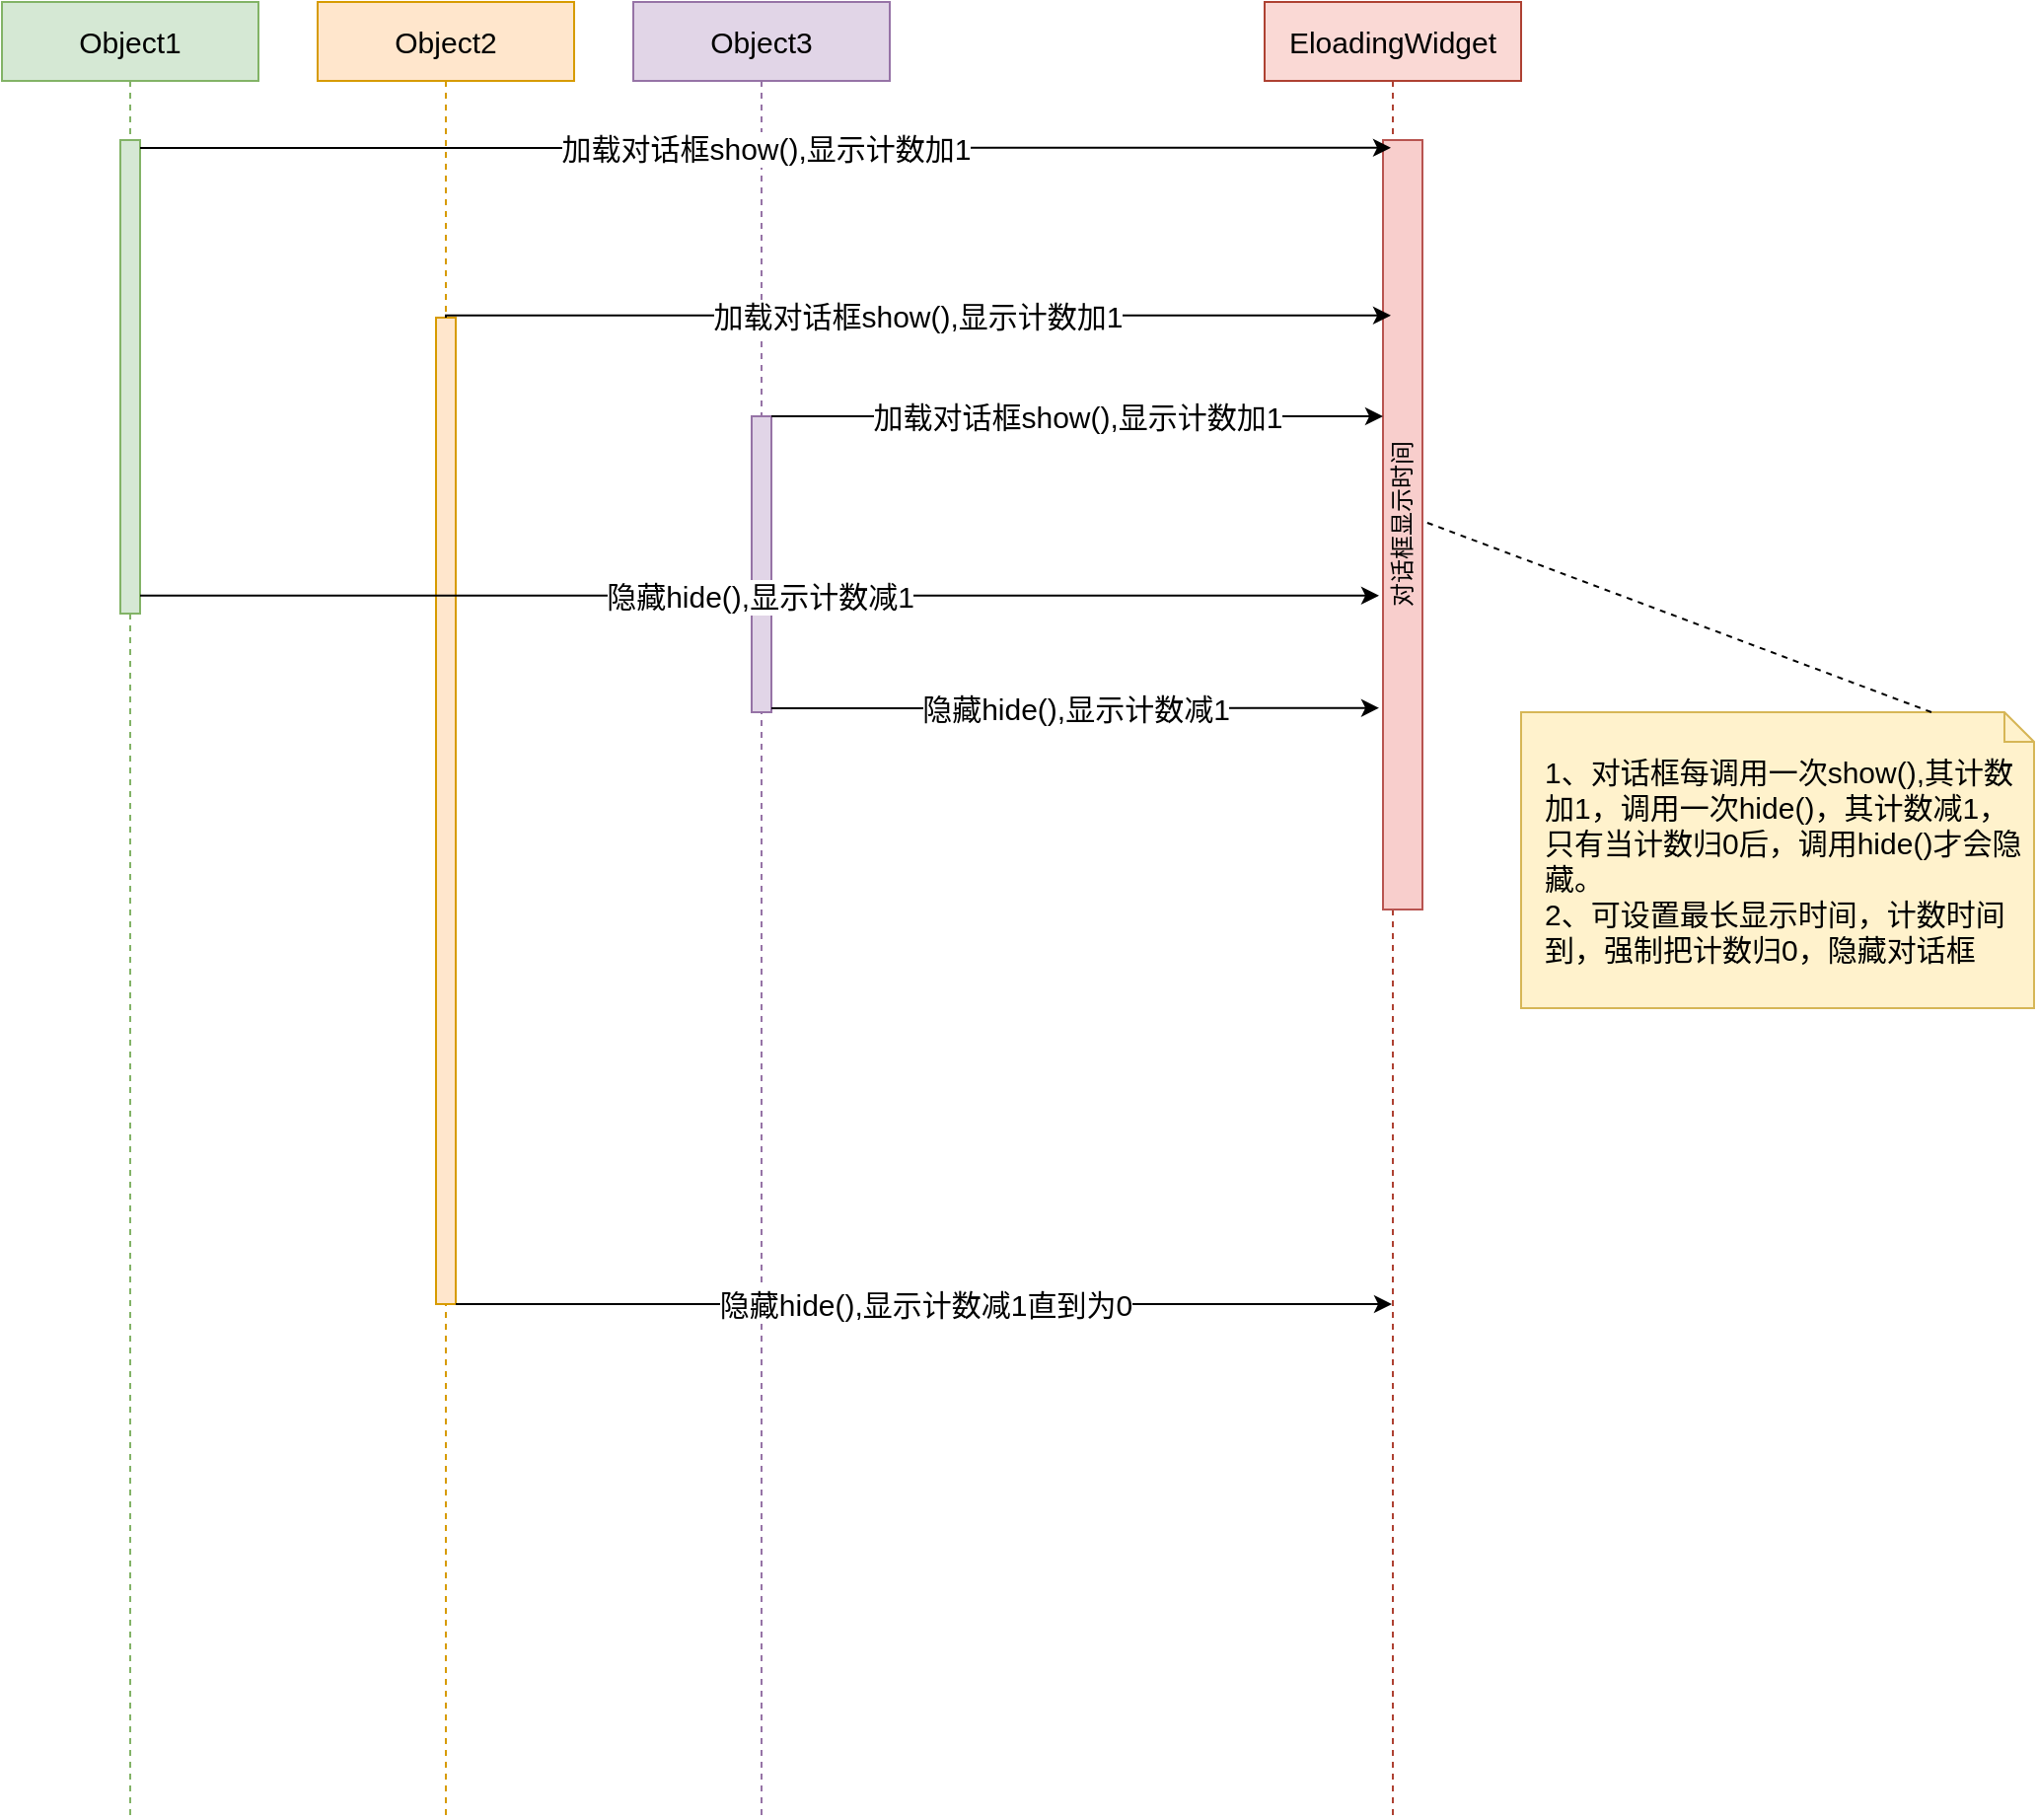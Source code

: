 <mxfile version="19.0.3" type="device"><diagram id="beONGNzpEnpMenlcOFAe" name="第 1 页"><mxGraphModel dx="1408" dy="843" grid="1" gridSize="10" guides="1" tooltips="1" connect="1" arrows="1" fold="1" page="1" pageScale="1" pageWidth="827" pageHeight="1169" math="0" shadow="0"><root><mxCell id="0"/><mxCell id="1" value="EloadingWidget" parent="0"/><mxCell id="jdVZPehnZtBfR8-Z3unI-3" value="EloadingWidget" style="shape=umlLifeline;perimeter=lifelinePerimeter;whiteSpace=wrap;html=1;container=1;collapsible=0;recursiveResize=0;outlineConnect=0;fontSize=15;fillColor=#fad9d5;strokeColor=#ae4132;" vertex="1" parent="1"><mxGeometry x="640" width="130" height="920" as="geometry"/></mxCell><mxCell id="jdVZPehnZtBfR8-Z3unI-4" value="对话框显示时间" style="html=1;points=[];perimeter=orthogonalPerimeter;fillColor=#f8cecc;strokeColor=#b85450;horizontal=0;" vertex="1" parent="jdVZPehnZtBfR8-Z3unI-3"><mxGeometry x="60" y="70" width="20" height="390" as="geometry"/></mxCell><mxCell id="jdVZPehnZtBfR8-Z3unI-5" value="Object2" style="shape=umlLifeline;perimeter=lifelinePerimeter;whiteSpace=wrap;html=1;container=1;collapsible=0;recursiveResize=0;outlineConnect=0;fontSize=15;fillColor=#ffe6cc;strokeColor=#d79b00;" vertex="1" parent="1"><mxGeometry x="160" width="130" height="920" as="geometry"/></mxCell><mxCell id="jdVZPehnZtBfR8-Z3unI-6" value="" style="html=1;points=[];perimeter=orthogonalPerimeter;fillColor=#ffe6cc;strokeColor=#d79b00;" vertex="1" parent="jdVZPehnZtBfR8-Z3unI-5"><mxGeometry x="60" y="160" width="10" height="500" as="geometry"/></mxCell><mxCell id="jdVZPehnZtBfR8-Z3unI-7" value="Object3" style="shape=umlLifeline;perimeter=lifelinePerimeter;whiteSpace=wrap;html=1;container=1;collapsible=0;recursiveResize=0;outlineConnect=0;fontSize=15;fillColor=#e1d5e7;strokeColor=#9673a6;" vertex="1" parent="1"><mxGeometry x="320" width="130" height="920" as="geometry"/></mxCell><mxCell id="jdVZPehnZtBfR8-Z3unI-8" value="" style="html=1;points=[];perimeter=orthogonalPerimeter;fillColor=#e1d5e7;strokeColor=#9673a6;" vertex="1" parent="jdVZPehnZtBfR8-Z3unI-7"><mxGeometry x="60" y="210" width="10" height="150" as="geometry"/></mxCell><mxCell id="jdVZPehnZtBfR8-Z3unI-9" value="Object1" style="shape=umlLifeline;perimeter=lifelinePerimeter;whiteSpace=wrap;html=1;container=1;collapsible=0;recursiveResize=0;outlineConnect=0;fontSize=15;fillColor=#d5e8d4;strokeColor=#82b366;" vertex="1" parent="1"><mxGeometry width="130" height="920" as="geometry"/></mxCell><mxCell id="jdVZPehnZtBfR8-Z3unI-10" value="" style="html=1;points=[];perimeter=orthogonalPerimeter;fillColor=#d5e8d4;strokeColor=#82b366;" vertex="1" parent="jdVZPehnZtBfR8-Z3unI-9"><mxGeometry x="60" y="70" width="10" height="240" as="geometry"/></mxCell><mxCell id="jdVZPehnZtBfR8-Z3unI-11" value="加载对话框show(),显示计数加1" style="edgeStyle=orthogonalEdgeStyle;rounded=0;orthogonalLoop=1;jettySize=auto;html=1;entryX=0.2;entryY=0.01;entryDx=0;entryDy=0;entryPerimeter=0;fontSize=15;" edge="1" parent="1" source="jdVZPehnZtBfR8-Z3unI-10" target="jdVZPehnZtBfR8-Z3unI-4"><mxGeometry relative="1" as="geometry"><Array as="points"><mxPoint x="180" y="74"/><mxPoint x="180" y="74"/></Array></mxGeometry></mxCell><mxCell id="jdVZPehnZtBfR8-Z3unI-13" value="加载对话框show(),显示计数加1" style="edgeStyle=orthogonalEdgeStyle;rounded=0;orthogonalLoop=1;jettySize=auto;html=1;entryX=0.2;entryY=0.228;entryDx=0;entryDy=0;entryPerimeter=0;fontSize=15;" edge="1" parent="1" source="jdVZPehnZtBfR8-Z3unI-6" target="jdVZPehnZtBfR8-Z3unI-4"><mxGeometry relative="1" as="geometry"><Array as="points"><mxPoint x="225" y="159"/></Array></mxGeometry></mxCell><mxCell id="jdVZPehnZtBfR8-Z3unI-14" value="加载对话框show(),显示计数加1" style="edgeStyle=orthogonalEdgeStyle;rounded=0;orthogonalLoop=1;jettySize=auto;html=1;entryX=0;entryY=0.359;entryDx=0;entryDy=0;entryPerimeter=0;fontSize=15;" edge="1" parent="1" source="jdVZPehnZtBfR8-Z3unI-8" target="jdVZPehnZtBfR8-Z3unI-4"><mxGeometry relative="1" as="geometry"><Array as="points"><mxPoint x="460" y="210"/><mxPoint x="460" y="210"/></Array></mxGeometry></mxCell><mxCell id="jdVZPehnZtBfR8-Z3unI-16" value="隐藏hide(),显示计数减1" style="edgeStyle=orthogonalEdgeStyle;rounded=0;orthogonalLoop=1;jettySize=auto;html=1;entryX=-0.1;entryY=0.738;entryDx=0;entryDy=0;entryPerimeter=0;fontSize=15;" edge="1" parent="1" source="jdVZPehnZtBfR8-Z3unI-8" target="jdVZPehnZtBfR8-Z3unI-4"><mxGeometry relative="1" as="geometry"><Array as="points"><mxPoint x="480" y="358"/><mxPoint x="480" y="358"/></Array></mxGeometry></mxCell><mxCell id="jdVZPehnZtBfR8-Z3unI-18" value="隐藏hide(),显示计数减1" style="edgeStyle=orthogonalEdgeStyle;rounded=0;orthogonalLoop=1;jettySize=auto;html=1;entryX=-0.1;entryY=0.592;entryDx=0;entryDy=0;entryPerimeter=0;fontSize=15;" edge="1" parent="1" source="jdVZPehnZtBfR8-Z3unI-10" target="jdVZPehnZtBfR8-Z3unI-4"><mxGeometry relative="1" as="geometry"><Array as="points"><mxPoint x="385" y="300"/></Array></mxGeometry></mxCell><mxCell id="jdVZPehnZtBfR8-Z3unI-19" value="1、对话框每调用一次show(),其计数加1，调用一次hide()，其计数减1，只有当计数归0后，调用hide()才会隐藏。&lt;br&gt;2、可设置最长显示时间，计数时间到，强制把计数归0，隐藏对话框" style="shape=note;size=15;align=left;spacingLeft=10;html=1;whiteSpace=wrap;fontSize=15;fillColor=#fff2cc;strokeColor=#d6b656;" vertex="1" parent="1"><mxGeometry x="770" y="360" width="260" height="150" as="geometry"/></mxCell><mxCell id="jdVZPehnZtBfR8-Z3unI-20" value="" style="edgeStyle=none;endArrow=none;exitX=0.8;exitY=0;dashed=1;html=1;rounded=0;fontSize=15;entryX=1;entryY=0.495;entryDx=0;entryDy=0;entryPerimeter=0;" edge="1" source="jdVZPehnZtBfR8-Z3unI-19" parent="1" target="jdVZPehnZtBfR8-Z3unI-4"><mxGeometry x="1" relative="1" as="geometry"><mxPoint x="990" y="360" as="targetPoint"/></mxGeometry></mxCell><mxCell id="jdVZPehnZtBfR8-Z3unI-21" value="隐藏hide(),显示计数减1直到为0" style="edgeStyle=orthogonalEdgeStyle;rounded=0;orthogonalLoop=1;jettySize=auto;html=1;fontSize=15;" edge="1" parent="1" source="jdVZPehnZtBfR8-Z3unI-6" target="jdVZPehnZtBfR8-Z3unI-3"><mxGeometry relative="1" as="geometry"><Array as="points"><mxPoint x="380" y="660"/><mxPoint x="380" y="660"/></Array></mxGeometry></mxCell></root></mxGraphModel></diagram></mxfile>